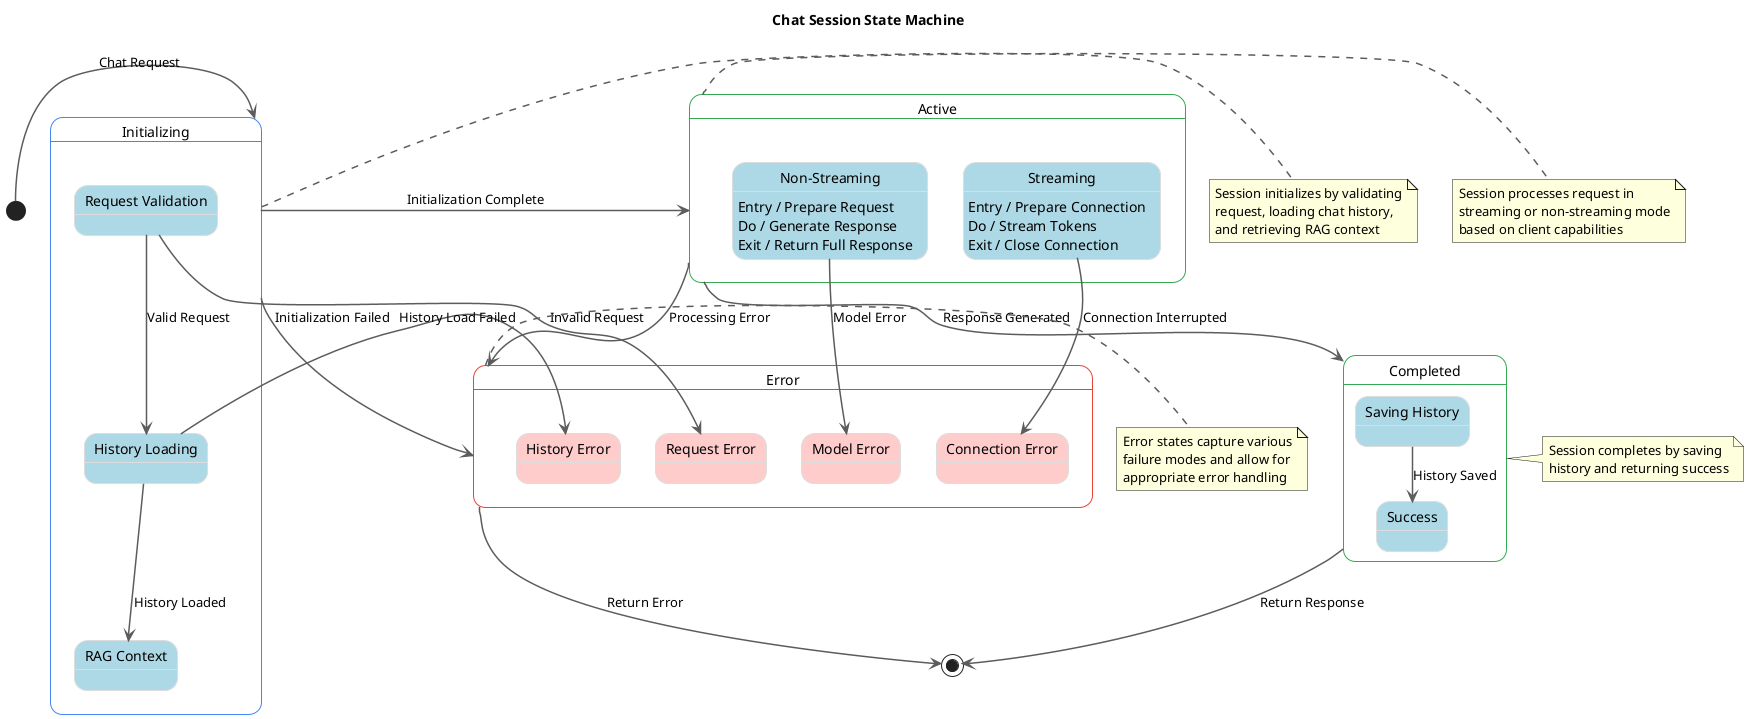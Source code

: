 @startuml Chat Session State Machine

!define ACCENT_COLOR #4285F4
!define SECONDARY_COLOR #34A853
!define WARNING_COLOR #FBBC05
!define ERROR_COLOR #EA4335
!define GRAY #9E9E9E

!define ARROW_COLOR #5C5C5C
!define BORDER_COLOR #DDDDDD
!define BACKGROUND_COLOR #FFFFFF

skinparam state {
    BackgroundColor BACKGROUND_COLOR
    BorderColor BORDER_COLOR
    ArrowColor ARROW_COLOR
    StartColor ACCENT_COLOR
    EndColor ERROR_COLOR
    AttributeFontColor black
    AttributeFontSize 12
    FontSize 14
}

skinparam StateBorderThickness 1
skinparam ArrowThickness 1.5

title Chat Session State Machine

state "Initializing" as Init #ACCENT_COLOR {
    state "Request Validation" as RequestValidation #ADD8E6
    state "History Loading" as HistoryLoading #ADD8E6
    state "RAG Context" as RagContext #ADD8E6
    
    RequestValidation -down-> HistoryLoading : Valid Request
    HistoryLoading -down-> RagContext : History Loaded
}

state "Active" as Active #SECONDARY_COLOR {
    state "Non-Streaming" as NonStreaming #ADD8E6
    state "Streaming" as Streaming #ADD8E6
    
    Streaming : Entry / Prepare Connection
    Streaming : Do / Stream Tokens
    Streaming : Exit / Close Connection
    
    NonStreaming : Entry / Prepare Request
    NonStreaming : Do / Generate Response
    NonStreaming : Exit / Return Full Response
}

state "Error" as Error #ERROR_COLOR {
    state "Request Error" as RequestError #FFCCCC
    state "History Error" as HistoryError #FFCCCC
    state "Model Error" as ModelError #FFCCCC
    state "Connection Error" as ConnectionError #FFCCCC
}

state "Completed" as Completed #SECONDARY_COLOR {
    state "Saving History" as SavingHistory #ADD8E6
    state "Success" as Success #ADD8E6
    
    SavingHistory -down-> Success : History Saved
}

[*] -right-> Init : Chat Request
Init -right-> Active : Initialization Complete
Init -down-> Error : Initialization Failed

Active -right-> Completed : Response Generated
Active -down-> Error : Processing Error

RequestValidation -right-> RequestError : Invalid Request
HistoryLoading -right-> HistoryError : History Load Failed
NonStreaming -right-> ModelError : Model Error
Streaming -right-> ConnectionError : Connection Interrupted

Error --> [*] : Return Error
Completed --> [*] : Return Response

note right of Init
  Session initializes by validating
  request, loading chat history,
  and retrieving RAG context
end note

note right of Active
  Session processes request in
  streaming or non-streaming mode
  based on client capabilities
end note

note right of Error
  Error states capture various
  failure modes and allow for
  appropriate error handling
end note

note right of Completed
  Session completes by saving
  history and returning success
end note

@enduml 